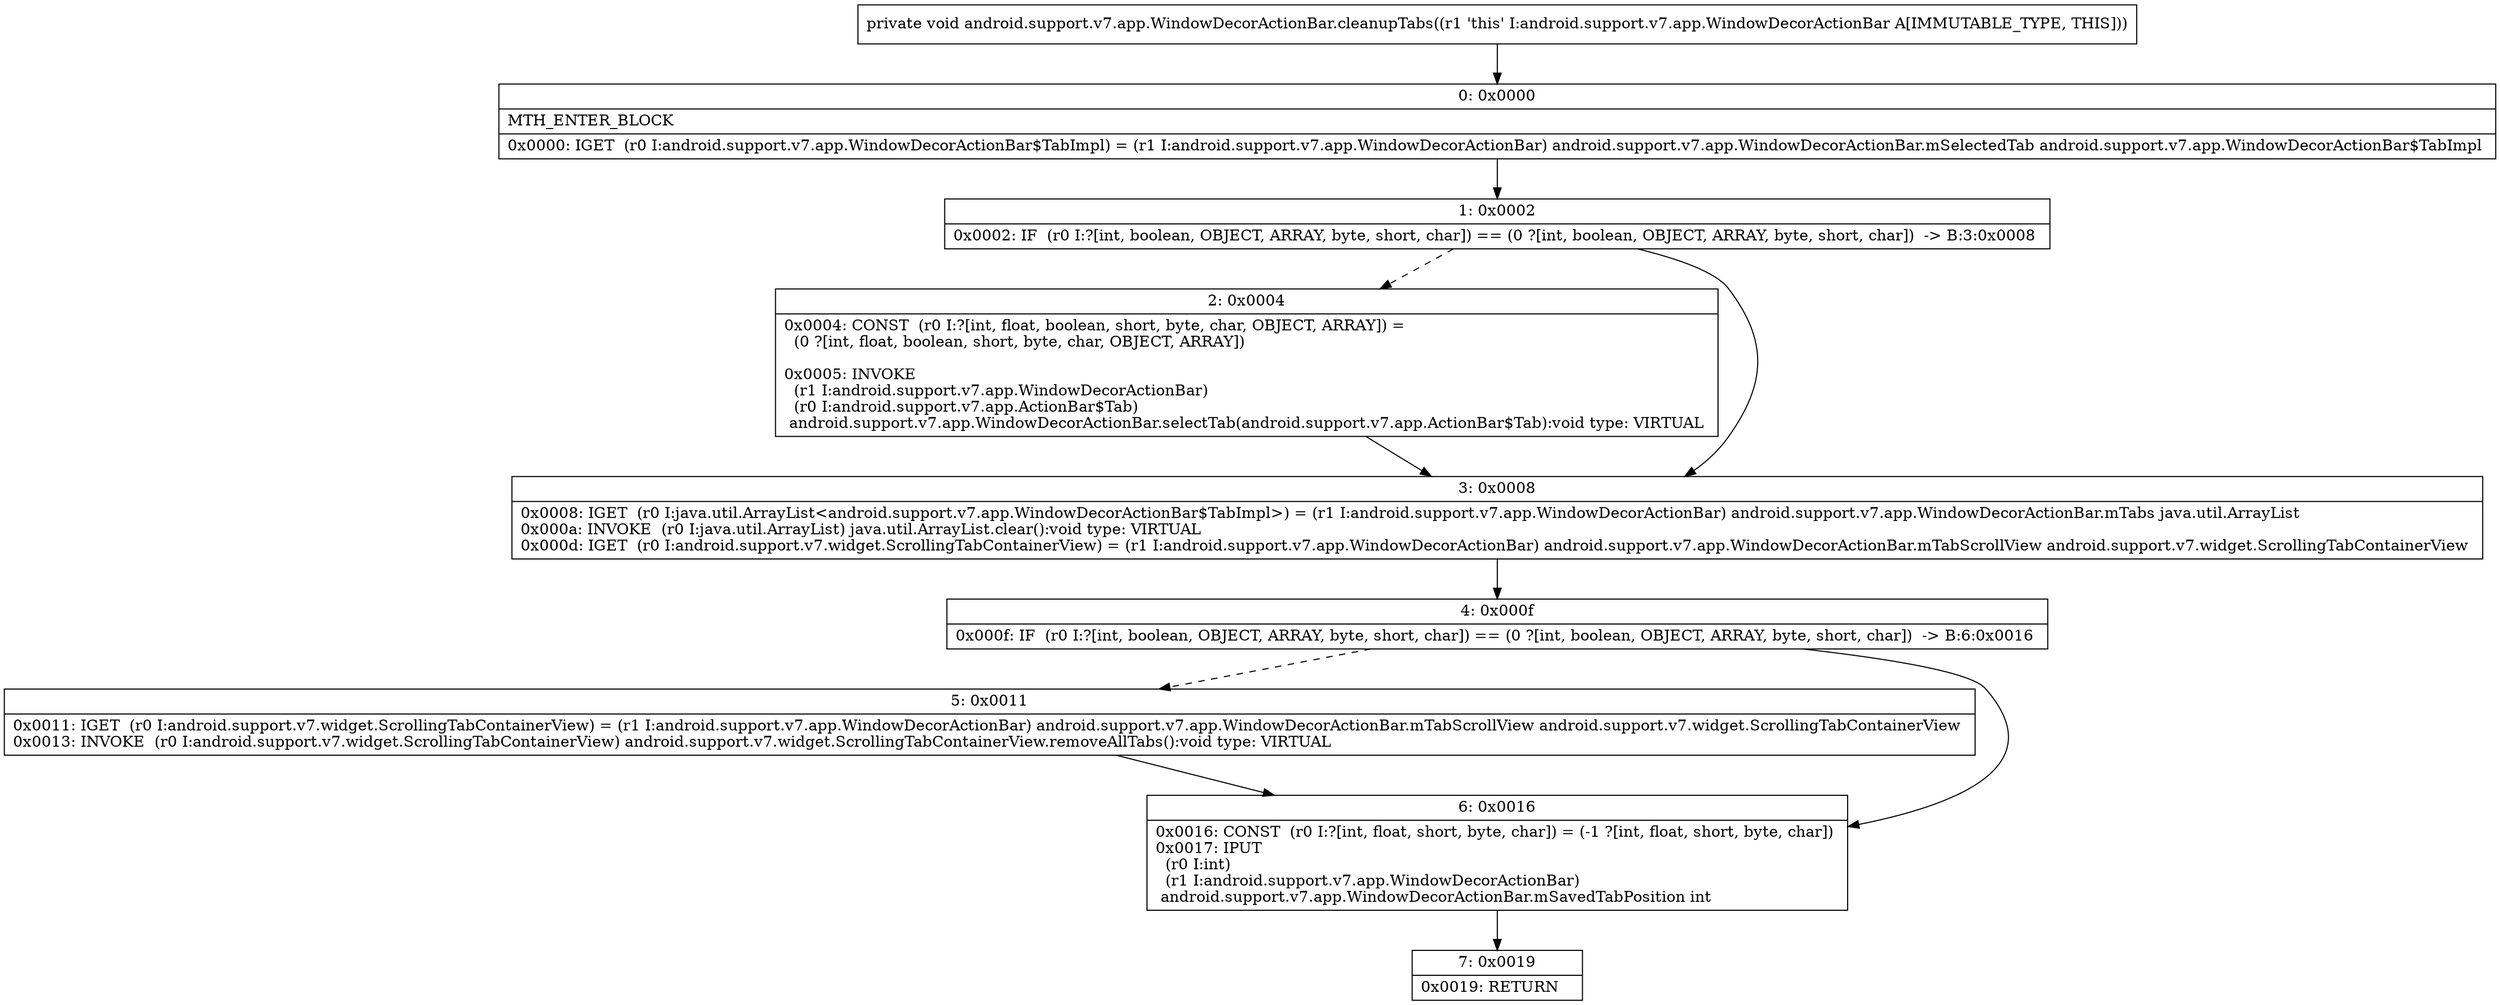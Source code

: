 digraph "CFG forandroid.support.v7.app.WindowDecorActionBar.cleanupTabs()V" {
Node_0 [shape=record,label="{0\:\ 0x0000|MTH_ENTER_BLOCK\l|0x0000: IGET  (r0 I:android.support.v7.app.WindowDecorActionBar$TabImpl) = (r1 I:android.support.v7.app.WindowDecorActionBar) android.support.v7.app.WindowDecorActionBar.mSelectedTab android.support.v7.app.WindowDecorActionBar$TabImpl \l}"];
Node_1 [shape=record,label="{1\:\ 0x0002|0x0002: IF  (r0 I:?[int, boolean, OBJECT, ARRAY, byte, short, char]) == (0 ?[int, boolean, OBJECT, ARRAY, byte, short, char])  \-\> B:3:0x0008 \l}"];
Node_2 [shape=record,label="{2\:\ 0x0004|0x0004: CONST  (r0 I:?[int, float, boolean, short, byte, char, OBJECT, ARRAY]) = \l  (0 ?[int, float, boolean, short, byte, char, OBJECT, ARRAY])\l \l0x0005: INVOKE  \l  (r1 I:android.support.v7.app.WindowDecorActionBar)\l  (r0 I:android.support.v7.app.ActionBar$Tab)\l android.support.v7.app.WindowDecorActionBar.selectTab(android.support.v7.app.ActionBar$Tab):void type: VIRTUAL \l}"];
Node_3 [shape=record,label="{3\:\ 0x0008|0x0008: IGET  (r0 I:java.util.ArrayList\<android.support.v7.app.WindowDecorActionBar$TabImpl\>) = (r1 I:android.support.v7.app.WindowDecorActionBar) android.support.v7.app.WindowDecorActionBar.mTabs java.util.ArrayList \l0x000a: INVOKE  (r0 I:java.util.ArrayList) java.util.ArrayList.clear():void type: VIRTUAL \l0x000d: IGET  (r0 I:android.support.v7.widget.ScrollingTabContainerView) = (r1 I:android.support.v7.app.WindowDecorActionBar) android.support.v7.app.WindowDecorActionBar.mTabScrollView android.support.v7.widget.ScrollingTabContainerView \l}"];
Node_4 [shape=record,label="{4\:\ 0x000f|0x000f: IF  (r0 I:?[int, boolean, OBJECT, ARRAY, byte, short, char]) == (0 ?[int, boolean, OBJECT, ARRAY, byte, short, char])  \-\> B:6:0x0016 \l}"];
Node_5 [shape=record,label="{5\:\ 0x0011|0x0011: IGET  (r0 I:android.support.v7.widget.ScrollingTabContainerView) = (r1 I:android.support.v7.app.WindowDecorActionBar) android.support.v7.app.WindowDecorActionBar.mTabScrollView android.support.v7.widget.ScrollingTabContainerView \l0x0013: INVOKE  (r0 I:android.support.v7.widget.ScrollingTabContainerView) android.support.v7.widget.ScrollingTabContainerView.removeAllTabs():void type: VIRTUAL \l}"];
Node_6 [shape=record,label="{6\:\ 0x0016|0x0016: CONST  (r0 I:?[int, float, short, byte, char]) = (\-1 ?[int, float, short, byte, char]) \l0x0017: IPUT  \l  (r0 I:int)\l  (r1 I:android.support.v7.app.WindowDecorActionBar)\l android.support.v7.app.WindowDecorActionBar.mSavedTabPosition int \l}"];
Node_7 [shape=record,label="{7\:\ 0x0019|0x0019: RETURN   \l}"];
MethodNode[shape=record,label="{private void android.support.v7.app.WindowDecorActionBar.cleanupTabs((r1 'this' I:android.support.v7.app.WindowDecorActionBar A[IMMUTABLE_TYPE, THIS])) }"];
MethodNode -> Node_0;
Node_0 -> Node_1;
Node_1 -> Node_2[style=dashed];
Node_1 -> Node_3;
Node_2 -> Node_3;
Node_3 -> Node_4;
Node_4 -> Node_5[style=dashed];
Node_4 -> Node_6;
Node_5 -> Node_6;
Node_6 -> Node_7;
}

